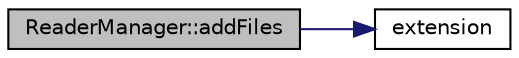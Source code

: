 digraph "ReaderManager::addFiles"
{
 // LATEX_PDF_SIZE
  edge [fontname="Helvetica",fontsize="10",labelfontname="Helvetica",labelfontsize="10"];
  node [fontname="Helvetica",fontsize="10",shape=record];
  rankdir="LR";
  Node1 [label="ReaderManager::addFiles",height=0.2,width=0.4,color="black", fillcolor="grey75", style="filled", fontcolor="black",tooltip=" "];
  Node1 -> Node2 [color="midnightblue",fontsize="10",style="solid",fontname="Helvetica"];
  Node2 [label="extension",height=0.2,width=0.4,color="black", fillcolor="white", style="filled",URL="$files__functions_8hpp.html#a321abbd0681c4da012deaf49122389c5",tooltip=" "];
}
